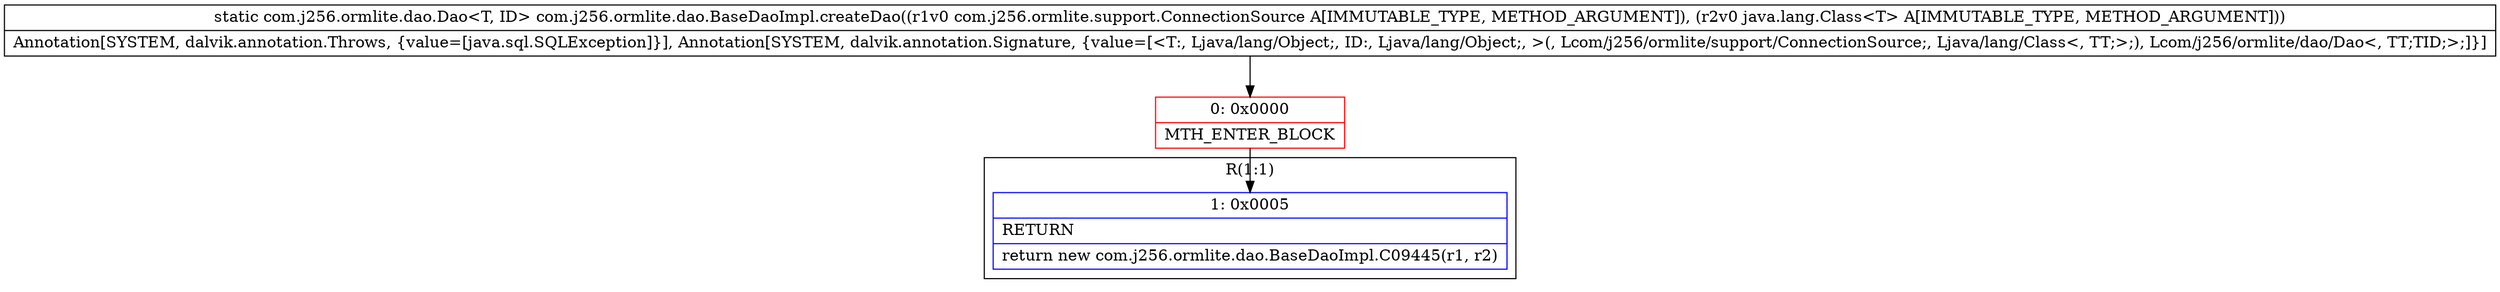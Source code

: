 digraph "CFG forcom.j256.ormlite.dao.BaseDaoImpl.createDao(Lcom\/j256\/ormlite\/support\/ConnectionSource;Ljava\/lang\/Class;)Lcom\/j256\/ormlite\/dao\/Dao;" {
subgraph cluster_Region_397188589 {
label = "R(1:1)";
node [shape=record,color=blue];
Node_1 [shape=record,label="{1\:\ 0x0005|RETURN\l|return new com.j256.ormlite.dao.BaseDaoImpl.C09445(r1, r2)\l}"];
}
Node_0 [shape=record,color=red,label="{0\:\ 0x0000|MTH_ENTER_BLOCK\l}"];
MethodNode[shape=record,label="{static com.j256.ormlite.dao.Dao\<T, ID\> com.j256.ormlite.dao.BaseDaoImpl.createDao((r1v0 com.j256.ormlite.support.ConnectionSource A[IMMUTABLE_TYPE, METHOD_ARGUMENT]), (r2v0 java.lang.Class\<T\> A[IMMUTABLE_TYPE, METHOD_ARGUMENT]))  | Annotation[SYSTEM, dalvik.annotation.Throws, \{value=[java.sql.SQLException]\}], Annotation[SYSTEM, dalvik.annotation.Signature, \{value=[\<T:, Ljava\/lang\/Object;, ID:, Ljava\/lang\/Object;, \>(, Lcom\/j256\/ormlite\/support\/ConnectionSource;, Ljava\/lang\/Class\<, TT;\>;), Lcom\/j256\/ormlite\/dao\/Dao\<, TT;TID;\>;]\}]\l}"];
MethodNode -> Node_0;
Node_0 -> Node_1;
}

